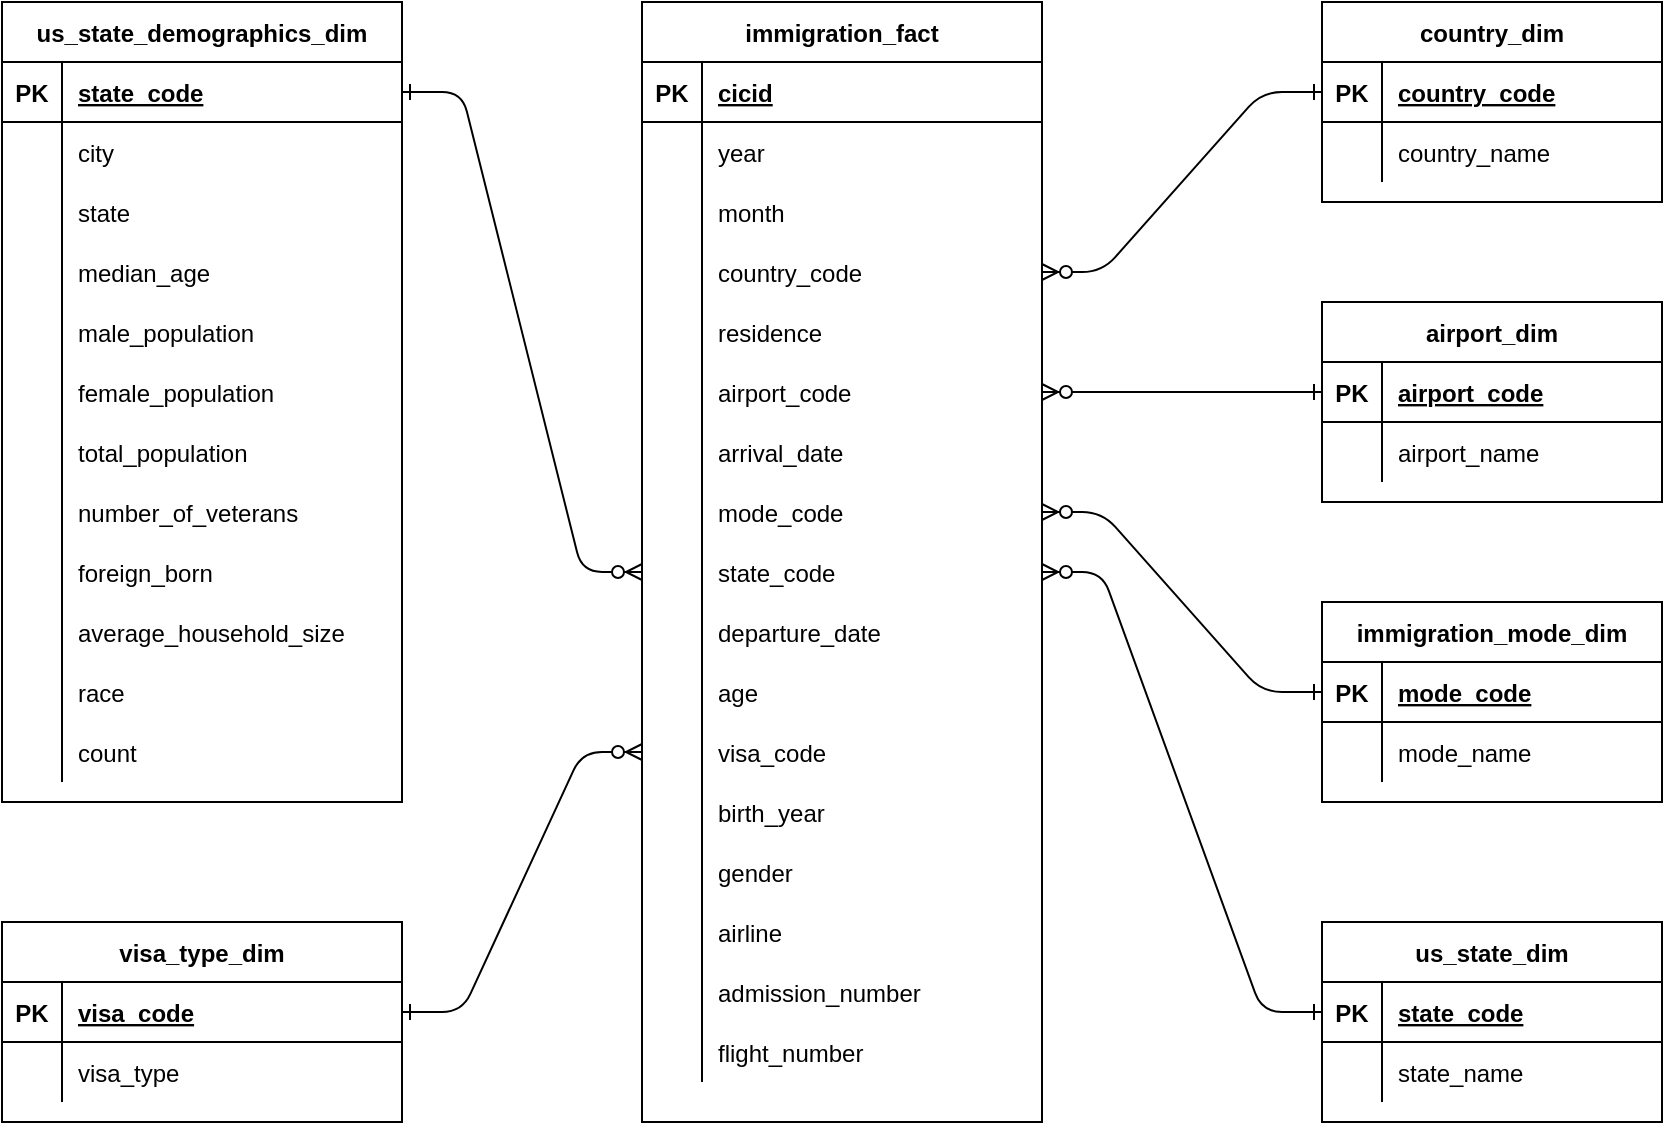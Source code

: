 <mxfile version="15.1.3" type="device"><diagram id="R2lEEEUBdFMjLlhIrx00" name="Page-1"><mxGraphModel dx="1086" dy="806" grid="1" gridSize="10" guides="1" tooltips="1" connect="1" arrows="1" fold="1" page="1" pageScale="1" pageWidth="850" pageHeight="1100" math="0" shadow="0" extFonts="Permanent Marker^https://fonts.googleapis.com/css?family=Permanent+Marker"><root><mxCell id="0"/><mxCell id="1" parent="0"/><mxCell id="C-vyLk0tnHw3VtMMgP7b-1" value="" style="edgeStyle=entityRelationEdgeStyle;endArrow=ERzeroToMany;startArrow=ERone;endFill=1;startFill=0;exitX=1;exitY=0.5;exitDx=0;exitDy=0;entryX=0;entryY=0.5;entryDx=0;entryDy=0;" parent="1" source="C-vyLk0tnHw3VtMMgP7b-24" target="p-o1kQuKqSx0GoS-D-N7-24" edge="1"><mxGeometry width="100" height="100" relative="1" as="geometry"><mxPoint x="310" y="370" as="sourcePoint"/><mxPoint x="410" y="270" as="targetPoint"/></mxGeometry></mxCell><mxCell id="C-vyLk0tnHw3VtMMgP7b-12" value="" style="edgeStyle=entityRelationEdgeStyle;endArrow=ERone;startArrow=ERzeroToMany;endFill=0;startFill=1;exitX=1;exitY=0.5;exitDx=0;exitDy=0;entryX=0;entryY=0.5;entryDx=0;entryDy=0;" parent="1" source="p-o1kQuKqSx0GoS-D-N7-3" target="C-vyLk0tnHw3VtMMgP7b-14" edge="1"><mxGeometry width="100" height="100" relative="1" as="geometry"><mxPoint x="820" y="290" as="sourcePoint"/><mxPoint x="1000" y="560" as="targetPoint"/></mxGeometry></mxCell><mxCell id="C-vyLk0tnHw3VtMMgP7b-2" value="immigration_fact" style="shape=table;startSize=30;container=1;collapsible=1;childLayout=tableLayout;fixedRows=1;rowLines=0;fontStyle=1;align=center;resizeLast=1;" parent="1" vertex="1"><mxGeometry x="330" y="10" width="200" height="560" as="geometry"/></mxCell><mxCell id="C-vyLk0tnHw3VtMMgP7b-3" value="" style="shape=partialRectangle;collapsible=0;dropTarget=0;pointerEvents=0;fillColor=none;points=[[0,0.5],[1,0.5]];portConstraint=eastwest;top=0;left=0;right=0;bottom=1;" parent="C-vyLk0tnHw3VtMMgP7b-2" vertex="1"><mxGeometry y="30" width="200" height="30" as="geometry"/></mxCell><mxCell id="C-vyLk0tnHw3VtMMgP7b-4" value="PK" style="shape=partialRectangle;overflow=hidden;connectable=0;fillColor=none;top=0;left=0;bottom=0;right=0;fontStyle=1;" parent="C-vyLk0tnHw3VtMMgP7b-3" vertex="1"><mxGeometry width="30" height="30" as="geometry"/></mxCell><mxCell id="C-vyLk0tnHw3VtMMgP7b-5" value="cicid" style="shape=partialRectangle;overflow=hidden;connectable=0;fillColor=none;top=0;left=0;bottom=0;right=0;align=left;spacingLeft=6;fontStyle=5;" parent="C-vyLk0tnHw3VtMMgP7b-3" vertex="1"><mxGeometry x="30" width="170" height="30" as="geometry"/></mxCell><mxCell id="C-vyLk0tnHw3VtMMgP7b-6" value="" style="shape=partialRectangle;collapsible=0;dropTarget=0;pointerEvents=0;fillColor=none;points=[[0,0.5],[1,0.5]];portConstraint=eastwest;top=0;left=0;right=0;bottom=0;" parent="C-vyLk0tnHw3VtMMgP7b-2" vertex="1"><mxGeometry y="60" width="200" height="30" as="geometry"/></mxCell><mxCell id="C-vyLk0tnHw3VtMMgP7b-7" value="" style="shape=partialRectangle;overflow=hidden;connectable=0;fillColor=none;top=0;left=0;bottom=0;right=0;" parent="C-vyLk0tnHw3VtMMgP7b-6" vertex="1"><mxGeometry width="30" height="30" as="geometry"/></mxCell><mxCell id="C-vyLk0tnHw3VtMMgP7b-8" value="year" style="shape=partialRectangle;overflow=hidden;connectable=0;fillColor=none;top=0;left=0;bottom=0;right=0;align=left;spacingLeft=6;" parent="C-vyLk0tnHw3VtMMgP7b-6" vertex="1"><mxGeometry x="30" width="170" height="30" as="geometry"/></mxCell><mxCell id="C-vyLk0tnHw3VtMMgP7b-9" value="" style="shape=partialRectangle;collapsible=0;dropTarget=0;pointerEvents=0;fillColor=none;points=[[0,0.5],[1,0.5]];portConstraint=eastwest;top=0;left=0;right=0;bottom=0;" parent="C-vyLk0tnHw3VtMMgP7b-2" vertex="1"><mxGeometry y="90" width="200" height="30" as="geometry"/></mxCell><mxCell id="C-vyLk0tnHw3VtMMgP7b-10" value="" style="shape=partialRectangle;overflow=hidden;connectable=0;fillColor=none;top=0;left=0;bottom=0;right=0;" parent="C-vyLk0tnHw3VtMMgP7b-9" vertex="1"><mxGeometry width="30" height="30" as="geometry"/></mxCell><mxCell id="C-vyLk0tnHw3VtMMgP7b-11" value="month" style="shape=partialRectangle;overflow=hidden;connectable=0;fillColor=none;top=0;left=0;bottom=0;right=0;align=left;spacingLeft=6;" parent="C-vyLk0tnHw3VtMMgP7b-9" vertex="1"><mxGeometry x="30" width="170" height="30" as="geometry"/></mxCell><mxCell id="p-o1kQuKqSx0GoS-D-N7-3" value="" style="shape=partialRectangle;collapsible=0;dropTarget=0;pointerEvents=0;fillColor=none;points=[[0,0.5],[1,0.5]];portConstraint=eastwest;top=0;left=0;right=0;bottom=0;" parent="C-vyLk0tnHw3VtMMgP7b-2" vertex="1"><mxGeometry y="120" width="200" height="30" as="geometry"/></mxCell><mxCell id="p-o1kQuKqSx0GoS-D-N7-4" value="" style="shape=partialRectangle;overflow=hidden;connectable=0;fillColor=none;top=0;left=0;bottom=0;right=0;" parent="p-o1kQuKqSx0GoS-D-N7-3" vertex="1"><mxGeometry width="30" height="30" as="geometry"/></mxCell><mxCell id="p-o1kQuKqSx0GoS-D-N7-5" value="country_code" style="shape=partialRectangle;overflow=hidden;connectable=0;fillColor=none;top=0;left=0;bottom=0;right=0;align=left;spacingLeft=6;" parent="p-o1kQuKqSx0GoS-D-N7-3" vertex="1"><mxGeometry x="30" width="170" height="30" as="geometry"/></mxCell><mxCell id="p-o1kQuKqSx0GoS-D-N7-6" value="" style="shape=partialRectangle;collapsible=0;dropTarget=0;pointerEvents=0;fillColor=none;points=[[0,0.5],[1,0.5]];portConstraint=eastwest;top=0;left=0;right=0;bottom=0;" parent="C-vyLk0tnHw3VtMMgP7b-2" vertex="1"><mxGeometry y="150" width="200" height="30" as="geometry"/></mxCell><mxCell id="p-o1kQuKqSx0GoS-D-N7-7" value="" style="shape=partialRectangle;overflow=hidden;connectable=0;fillColor=none;top=0;left=0;bottom=0;right=0;" parent="p-o1kQuKqSx0GoS-D-N7-6" vertex="1"><mxGeometry width="30" height="30" as="geometry"/></mxCell><mxCell id="p-o1kQuKqSx0GoS-D-N7-8" value="residence" style="shape=partialRectangle;overflow=hidden;connectable=0;fillColor=none;top=0;left=0;bottom=0;right=0;align=left;spacingLeft=6;" parent="p-o1kQuKqSx0GoS-D-N7-6" vertex="1"><mxGeometry x="30" width="170" height="30" as="geometry"/></mxCell><mxCell id="p-o1kQuKqSx0GoS-D-N7-12" value="" style="shape=partialRectangle;collapsible=0;dropTarget=0;pointerEvents=0;fillColor=none;points=[[0,0.5],[1,0.5]];portConstraint=eastwest;top=0;left=0;right=0;bottom=0;" parent="C-vyLk0tnHw3VtMMgP7b-2" vertex="1"><mxGeometry y="180" width="200" height="30" as="geometry"/></mxCell><mxCell id="p-o1kQuKqSx0GoS-D-N7-13" value="" style="shape=partialRectangle;overflow=hidden;connectable=0;fillColor=none;top=0;left=0;bottom=0;right=0;" parent="p-o1kQuKqSx0GoS-D-N7-12" vertex="1"><mxGeometry width="30" height="30" as="geometry"/></mxCell><mxCell id="p-o1kQuKqSx0GoS-D-N7-14" value="airport_code" style="shape=partialRectangle;overflow=hidden;connectable=0;fillColor=none;top=0;left=0;bottom=0;right=0;align=left;spacingLeft=6;" parent="p-o1kQuKqSx0GoS-D-N7-12" vertex="1"><mxGeometry x="30" width="170" height="30" as="geometry"/></mxCell><mxCell id="p-o1kQuKqSx0GoS-D-N7-18" value="" style="shape=partialRectangle;collapsible=0;dropTarget=0;pointerEvents=0;fillColor=none;points=[[0,0.5],[1,0.5]];portConstraint=eastwest;top=0;left=0;right=0;bottom=0;" parent="C-vyLk0tnHw3VtMMgP7b-2" vertex="1"><mxGeometry y="210" width="200" height="30" as="geometry"/></mxCell><mxCell id="p-o1kQuKqSx0GoS-D-N7-19" value="" style="shape=partialRectangle;overflow=hidden;connectable=0;fillColor=none;top=0;left=0;bottom=0;right=0;" parent="p-o1kQuKqSx0GoS-D-N7-18" vertex="1"><mxGeometry width="30" height="30" as="geometry"/></mxCell><mxCell id="p-o1kQuKqSx0GoS-D-N7-20" value="arrival_date" style="shape=partialRectangle;overflow=hidden;connectable=0;fillColor=none;top=0;left=0;bottom=0;right=0;align=left;spacingLeft=6;" parent="p-o1kQuKqSx0GoS-D-N7-18" vertex="1"><mxGeometry x="30" width="170" height="30" as="geometry"/></mxCell><mxCell id="p-o1kQuKqSx0GoS-D-N7-21" value="" style="shape=partialRectangle;collapsible=0;dropTarget=0;pointerEvents=0;fillColor=none;points=[[0,0.5],[1,0.5]];portConstraint=eastwest;top=0;left=0;right=0;bottom=0;" parent="C-vyLk0tnHw3VtMMgP7b-2" vertex="1"><mxGeometry y="240" width="200" height="30" as="geometry"/></mxCell><mxCell id="p-o1kQuKqSx0GoS-D-N7-22" value="" style="shape=partialRectangle;overflow=hidden;connectable=0;fillColor=none;top=0;left=0;bottom=0;right=0;" parent="p-o1kQuKqSx0GoS-D-N7-21" vertex="1"><mxGeometry width="30" height="30" as="geometry"/></mxCell><mxCell id="p-o1kQuKqSx0GoS-D-N7-23" value="mode_code" style="shape=partialRectangle;overflow=hidden;connectable=0;fillColor=none;top=0;left=0;bottom=0;right=0;align=left;spacingLeft=6;" parent="p-o1kQuKqSx0GoS-D-N7-21" vertex="1"><mxGeometry x="30" width="170" height="30" as="geometry"/></mxCell><mxCell id="p-o1kQuKqSx0GoS-D-N7-24" value="" style="shape=partialRectangle;collapsible=0;dropTarget=0;pointerEvents=0;fillColor=none;points=[[0,0.5],[1,0.5]];portConstraint=eastwest;top=0;left=0;right=0;bottom=0;" parent="C-vyLk0tnHw3VtMMgP7b-2" vertex="1"><mxGeometry y="270" width="200" height="30" as="geometry"/></mxCell><mxCell id="p-o1kQuKqSx0GoS-D-N7-25" value="" style="shape=partialRectangle;overflow=hidden;connectable=0;fillColor=none;top=0;left=0;bottom=0;right=0;" parent="p-o1kQuKqSx0GoS-D-N7-24" vertex="1"><mxGeometry width="30" height="30" as="geometry"/></mxCell><mxCell id="p-o1kQuKqSx0GoS-D-N7-26" value="state_code" style="shape=partialRectangle;overflow=hidden;connectable=0;fillColor=none;top=0;left=0;bottom=0;right=0;align=left;spacingLeft=6;" parent="p-o1kQuKqSx0GoS-D-N7-24" vertex="1"><mxGeometry x="30" width="170" height="30" as="geometry"/></mxCell><mxCell id="p-o1kQuKqSx0GoS-D-N7-27" value="" style="shape=partialRectangle;collapsible=0;dropTarget=0;pointerEvents=0;fillColor=none;points=[[0,0.5],[1,0.5]];portConstraint=eastwest;top=0;left=0;right=0;bottom=0;" parent="C-vyLk0tnHw3VtMMgP7b-2" vertex="1"><mxGeometry y="300" width="200" height="30" as="geometry"/></mxCell><mxCell id="p-o1kQuKqSx0GoS-D-N7-28" value="" style="shape=partialRectangle;overflow=hidden;connectable=0;fillColor=none;top=0;left=0;bottom=0;right=0;" parent="p-o1kQuKqSx0GoS-D-N7-27" vertex="1"><mxGeometry width="30" height="30" as="geometry"/></mxCell><mxCell id="p-o1kQuKqSx0GoS-D-N7-29" value="departure_date" style="shape=partialRectangle;overflow=hidden;connectable=0;fillColor=none;top=0;left=0;bottom=0;right=0;align=left;spacingLeft=6;" parent="p-o1kQuKqSx0GoS-D-N7-27" vertex="1"><mxGeometry x="30" width="170" height="30" as="geometry"/></mxCell><mxCell id="p-o1kQuKqSx0GoS-D-N7-30" value="" style="shape=partialRectangle;collapsible=0;dropTarget=0;pointerEvents=0;fillColor=none;points=[[0,0.5],[1,0.5]];portConstraint=eastwest;top=0;left=0;right=0;bottom=0;" parent="C-vyLk0tnHw3VtMMgP7b-2" vertex="1"><mxGeometry y="330" width="200" height="30" as="geometry"/></mxCell><mxCell id="p-o1kQuKqSx0GoS-D-N7-31" value="" style="shape=partialRectangle;overflow=hidden;connectable=0;fillColor=none;top=0;left=0;bottom=0;right=0;" parent="p-o1kQuKqSx0GoS-D-N7-30" vertex="1"><mxGeometry width="30" height="30" as="geometry"/></mxCell><mxCell id="p-o1kQuKqSx0GoS-D-N7-32" value="age" style="shape=partialRectangle;overflow=hidden;connectable=0;fillColor=none;top=0;left=0;bottom=0;right=0;align=left;spacingLeft=6;" parent="p-o1kQuKqSx0GoS-D-N7-30" vertex="1"><mxGeometry x="30" width="170" height="30" as="geometry"/></mxCell><mxCell id="p-o1kQuKqSx0GoS-D-N7-33" value="" style="shape=partialRectangle;collapsible=0;dropTarget=0;pointerEvents=0;fillColor=none;points=[[0,0.5],[1,0.5]];portConstraint=eastwest;top=0;left=0;right=0;bottom=0;" parent="C-vyLk0tnHw3VtMMgP7b-2" vertex="1"><mxGeometry y="360" width="200" height="30" as="geometry"/></mxCell><mxCell id="p-o1kQuKqSx0GoS-D-N7-34" value="" style="shape=partialRectangle;overflow=hidden;connectable=0;fillColor=none;top=0;left=0;bottom=0;right=0;" parent="p-o1kQuKqSx0GoS-D-N7-33" vertex="1"><mxGeometry width="30" height="30" as="geometry"/></mxCell><mxCell id="p-o1kQuKqSx0GoS-D-N7-35" value="visa_code" style="shape=partialRectangle;overflow=hidden;connectable=0;fillColor=none;top=0;left=0;bottom=0;right=0;align=left;spacingLeft=6;" parent="p-o1kQuKqSx0GoS-D-N7-33" vertex="1"><mxGeometry x="30" width="170" height="30" as="geometry"/></mxCell><mxCell id="p-o1kQuKqSx0GoS-D-N7-36" value="" style="shape=partialRectangle;collapsible=0;dropTarget=0;pointerEvents=0;fillColor=none;points=[[0,0.5],[1,0.5]];portConstraint=eastwest;top=0;left=0;right=0;bottom=0;" parent="C-vyLk0tnHw3VtMMgP7b-2" vertex="1"><mxGeometry y="390" width="200" height="30" as="geometry"/></mxCell><mxCell id="p-o1kQuKqSx0GoS-D-N7-37" value="" style="shape=partialRectangle;overflow=hidden;connectable=0;fillColor=none;top=0;left=0;bottom=0;right=0;" parent="p-o1kQuKqSx0GoS-D-N7-36" vertex="1"><mxGeometry width="30" height="30" as="geometry"/></mxCell><mxCell id="p-o1kQuKqSx0GoS-D-N7-38" value="birth_year" style="shape=partialRectangle;overflow=hidden;connectable=0;fillColor=none;top=0;left=0;bottom=0;right=0;align=left;spacingLeft=6;" parent="p-o1kQuKqSx0GoS-D-N7-36" vertex="1"><mxGeometry x="30" width="170" height="30" as="geometry"/></mxCell><mxCell id="p-o1kQuKqSx0GoS-D-N7-39" value="" style="shape=partialRectangle;collapsible=0;dropTarget=0;pointerEvents=0;fillColor=none;points=[[0,0.5],[1,0.5]];portConstraint=eastwest;top=0;left=0;right=0;bottom=0;" parent="C-vyLk0tnHw3VtMMgP7b-2" vertex="1"><mxGeometry y="420" width="200" height="30" as="geometry"/></mxCell><mxCell id="p-o1kQuKqSx0GoS-D-N7-40" value="" style="shape=partialRectangle;overflow=hidden;connectable=0;fillColor=none;top=0;left=0;bottom=0;right=0;" parent="p-o1kQuKqSx0GoS-D-N7-39" vertex="1"><mxGeometry width="30" height="30" as="geometry"/></mxCell><mxCell id="p-o1kQuKqSx0GoS-D-N7-41" value="gender" style="shape=partialRectangle;overflow=hidden;connectable=0;fillColor=none;top=0;left=0;bottom=0;right=0;align=left;spacingLeft=6;" parent="p-o1kQuKqSx0GoS-D-N7-39" vertex="1"><mxGeometry x="30" width="170" height="30" as="geometry"/></mxCell><mxCell id="p-o1kQuKqSx0GoS-D-N7-88" value="" style="shape=partialRectangle;collapsible=0;dropTarget=0;pointerEvents=0;fillColor=none;points=[[0,0.5],[1,0.5]];portConstraint=eastwest;top=0;left=0;right=0;bottom=0;" parent="C-vyLk0tnHw3VtMMgP7b-2" vertex="1"><mxGeometry y="450" width="200" height="30" as="geometry"/></mxCell><mxCell id="p-o1kQuKqSx0GoS-D-N7-89" value="" style="shape=partialRectangle;overflow=hidden;connectable=0;fillColor=none;top=0;left=0;bottom=0;right=0;" parent="p-o1kQuKqSx0GoS-D-N7-88" vertex="1"><mxGeometry width="30" height="30" as="geometry"/></mxCell><mxCell id="p-o1kQuKqSx0GoS-D-N7-90" value="airline" style="shape=partialRectangle;overflow=hidden;connectable=0;fillColor=none;top=0;left=0;bottom=0;right=0;align=left;spacingLeft=6;" parent="p-o1kQuKqSx0GoS-D-N7-88" vertex="1"><mxGeometry x="30" width="170" height="30" as="geometry"/></mxCell><mxCell id="p-o1kQuKqSx0GoS-D-N7-91" value="" style="shape=partialRectangle;collapsible=0;dropTarget=0;pointerEvents=0;fillColor=none;points=[[0,0.5],[1,0.5]];portConstraint=eastwest;top=0;left=0;right=0;bottom=0;" parent="C-vyLk0tnHw3VtMMgP7b-2" vertex="1"><mxGeometry y="480" width="200" height="30" as="geometry"/></mxCell><mxCell id="p-o1kQuKqSx0GoS-D-N7-92" value="" style="shape=partialRectangle;overflow=hidden;connectable=0;fillColor=none;top=0;left=0;bottom=0;right=0;" parent="p-o1kQuKqSx0GoS-D-N7-91" vertex="1"><mxGeometry width="30" height="30" as="geometry"/></mxCell><mxCell id="p-o1kQuKqSx0GoS-D-N7-93" value="admission_number" style="shape=partialRectangle;overflow=hidden;connectable=0;fillColor=none;top=0;left=0;bottom=0;right=0;align=left;spacingLeft=6;" parent="p-o1kQuKqSx0GoS-D-N7-91" vertex="1"><mxGeometry x="30" width="170" height="30" as="geometry"/></mxCell><mxCell id="p-o1kQuKqSx0GoS-D-N7-94" value="" style="shape=partialRectangle;collapsible=0;dropTarget=0;pointerEvents=0;fillColor=none;points=[[0,0.5],[1,0.5]];portConstraint=eastwest;top=0;left=0;right=0;bottom=0;" parent="C-vyLk0tnHw3VtMMgP7b-2" vertex="1"><mxGeometry y="510" width="200" height="30" as="geometry"/></mxCell><mxCell id="p-o1kQuKqSx0GoS-D-N7-95" value="" style="shape=partialRectangle;overflow=hidden;connectable=0;fillColor=none;top=0;left=0;bottom=0;right=0;" parent="p-o1kQuKqSx0GoS-D-N7-94" vertex="1"><mxGeometry width="30" height="30" as="geometry"/></mxCell><mxCell id="p-o1kQuKqSx0GoS-D-N7-96" value="flight_number" style="shape=partialRectangle;overflow=hidden;connectable=0;fillColor=none;top=0;left=0;bottom=0;right=0;align=left;spacingLeft=6;" parent="p-o1kQuKqSx0GoS-D-N7-94" vertex="1"><mxGeometry x="30" width="170" height="30" as="geometry"/></mxCell><mxCell id="C-vyLk0tnHw3VtMMgP7b-13" value="country_dim" style="shape=table;startSize=30;container=1;collapsible=1;childLayout=tableLayout;fixedRows=1;rowLines=0;fontStyle=1;align=center;resizeLast=1;" parent="1" vertex="1"><mxGeometry x="670" y="10" width="170" height="100" as="geometry"/></mxCell><mxCell id="C-vyLk0tnHw3VtMMgP7b-14" value="" style="shape=partialRectangle;collapsible=0;dropTarget=0;pointerEvents=0;fillColor=none;points=[[0,0.5],[1,0.5]];portConstraint=eastwest;top=0;left=0;right=0;bottom=1;" parent="C-vyLk0tnHw3VtMMgP7b-13" vertex="1"><mxGeometry y="30" width="170" height="30" as="geometry"/></mxCell><mxCell id="C-vyLk0tnHw3VtMMgP7b-15" value="PK" style="shape=partialRectangle;overflow=hidden;connectable=0;fillColor=none;top=0;left=0;bottom=0;right=0;fontStyle=1;" parent="C-vyLk0tnHw3VtMMgP7b-14" vertex="1"><mxGeometry width="30" height="30" as="geometry"/></mxCell><mxCell id="C-vyLk0tnHw3VtMMgP7b-16" value="country_code" style="shape=partialRectangle;overflow=hidden;connectable=0;fillColor=none;top=0;left=0;bottom=0;right=0;align=left;spacingLeft=6;fontStyle=5;" parent="C-vyLk0tnHw3VtMMgP7b-14" vertex="1"><mxGeometry x="30" width="140" height="30" as="geometry"/></mxCell><mxCell id="C-vyLk0tnHw3VtMMgP7b-17" value="" style="shape=partialRectangle;collapsible=0;dropTarget=0;pointerEvents=0;fillColor=none;points=[[0,0.5],[1,0.5]];portConstraint=eastwest;top=0;left=0;right=0;bottom=0;" parent="C-vyLk0tnHw3VtMMgP7b-13" vertex="1"><mxGeometry y="60" width="170" height="30" as="geometry"/></mxCell><mxCell id="C-vyLk0tnHw3VtMMgP7b-18" value="" style="shape=partialRectangle;overflow=hidden;connectable=0;fillColor=none;top=0;left=0;bottom=0;right=0;" parent="C-vyLk0tnHw3VtMMgP7b-17" vertex="1"><mxGeometry width="30" height="30" as="geometry"/></mxCell><mxCell id="C-vyLk0tnHw3VtMMgP7b-19" value="country_name" style="shape=partialRectangle;overflow=hidden;connectable=0;fillColor=none;top=0;left=0;bottom=0;right=0;align=left;spacingLeft=6;" parent="C-vyLk0tnHw3VtMMgP7b-17" vertex="1"><mxGeometry x="30" width="140" height="30" as="geometry"/></mxCell><mxCell id="C-vyLk0tnHw3VtMMgP7b-23" value="us_state_demographics_dim" style="shape=table;startSize=30;container=1;collapsible=1;childLayout=tableLayout;fixedRows=1;rowLines=0;fontStyle=1;align=center;resizeLast=1;" parent="1" vertex="1"><mxGeometry x="10" y="10" width="200" height="400" as="geometry"/></mxCell><mxCell id="C-vyLk0tnHw3VtMMgP7b-24" value="" style="shape=partialRectangle;collapsible=0;dropTarget=0;pointerEvents=0;fillColor=none;points=[[0,0.5],[1,0.5]];portConstraint=eastwest;top=0;left=0;right=0;bottom=1;" parent="C-vyLk0tnHw3VtMMgP7b-23" vertex="1"><mxGeometry y="30" width="200" height="30" as="geometry"/></mxCell><mxCell id="C-vyLk0tnHw3VtMMgP7b-25" value="PK" style="shape=partialRectangle;overflow=hidden;connectable=0;fillColor=none;top=0;left=0;bottom=0;right=0;fontStyle=1;" parent="C-vyLk0tnHw3VtMMgP7b-24" vertex="1"><mxGeometry width="30" height="30" as="geometry"/></mxCell><mxCell id="C-vyLk0tnHw3VtMMgP7b-26" value="state_code" style="shape=partialRectangle;overflow=hidden;connectable=0;fillColor=none;top=0;left=0;bottom=0;right=0;align=left;spacingLeft=6;fontStyle=5;" parent="C-vyLk0tnHw3VtMMgP7b-24" vertex="1"><mxGeometry x="30" width="170" height="30" as="geometry"/></mxCell><mxCell id="C-vyLk0tnHw3VtMMgP7b-27" value="" style="shape=partialRectangle;collapsible=0;dropTarget=0;pointerEvents=0;fillColor=none;points=[[0,0.5],[1,0.5]];portConstraint=eastwest;top=0;left=0;right=0;bottom=0;" parent="C-vyLk0tnHw3VtMMgP7b-23" vertex="1"><mxGeometry y="60" width="200" height="30" as="geometry"/></mxCell><mxCell id="C-vyLk0tnHw3VtMMgP7b-28" value="" style="shape=partialRectangle;overflow=hidden;connectable=0;fillColor=none;top=0;left=0;bottom=0;right=0;" parent="C-vyLk0tnHw3VtMMgP7b-27" vertex="1"><mxGeometry width="30" height="30" as="geometry"/></mxCell><mxCell id="C-vyLk0tnHw3VtMMgP7b-29" value="city" style="shape=partialRectangle;overflow=hidden;connectable=0;fillColor=none;top=0;left=0;bottom=0;right=0;align=left;spacingLeft=6;" parent="C-vyLk0tnHw3VtMMgP7b-27" vertex="1"><mxGeometry x="30" width="170" height="30" as="geometry"/></mxCell><mxCell id="p-o1kQuKqSx0GoS-D-N7-42" value="" style="shape=partialRectangle;collapsible=0;dropTarget=0;pointerEvents=0;fillColor=none;points=[[0,0.5],[1,0.5]];portConstraint=eastwest;top=0;left=0;right=0;bottom=0;" parent="C-vyLk0tnHw3VtMMgP7b-23" vertex="1"><mxGeometry y="90" width="200" height="30" as="geometry"/></mxCell><mxCell id="p-o1kQuKqSx0GoS-D-N7-43" value="" style="shape=partialRectangle;overflow=hidden;connectable=0;fillColor=none;top=0;left=0;bottom=0;right=0;" parent="p-o1kQuKqSx0GoS-D-N7-42" vertex="1"><mxGeometry width="30" height="30" as="geometry"/></mxCell><mxCell id="p-o1kQuKqSx0GoS-D-N7-44" value="state" style="shape=partialRectangle;overflow=hidden;connectable=0;fillColor=none;top=0;left=0;bottom=0;right=0;align=left;spacingLeft=6;" parent="p-o1kQuKqSx0GoS-D-N7-42" vertex="1"><mxGeometry x="30" width="170" height="30" as="geometry"/></mxCell><mxCell id="p-o1kQuKqSx0GoS-D-N7-48" value="" style="shape=partialRectangle;collapsible=0;dropTarget=0;pointerEvents=0;fillColor=none;points=[[0,0.5],[1,0.5]];portConstraint=eastwest;top=0;left=0;right=0;bottom=0;" parent="C-vyLk0tnHw3VtMMgP7b-23" vertex="1"><mxGeometry y="120" width="200" height="30" as="geometry"/></mxCell><mxCell id="p-o1kQuKqSx0GoS-D-N7-49" value="" style="shape=partialRectangle;overflow=hidden;connectable=0;fillColor=none;top=0;left=0;bottom=0;right=0;" parent="p-o1kQuKqSx0GoS-D-N7-48" vertex="1"><mxGeometry width="30" height="30" as="geometry"/></mxCell><mxCell id="p-o1kQuKqSx0GoS-D-N7-50" value="median_age" style="shape=partialRectangle;overflow=hidden;connectable=0;fillColor=none;top=0;left=0;bottom=0;right=0;align=left;spacingLeft=6;" parent="p-o1kQuKqSx0GoS-D-N7-48" vertex="1"><mxGeometry x="30" width="170" height="30" as="geometry"/></mxCell><mxCell id="p-o1kQuKqSx0GoS-D-N7-51" value="" style="shape=partialRectangle;collapsible=0;dropTarget=0;pointerEvents=0;fillColor=none;points=[[0,0.5],[1,0.5]];portConstraint=eastwest;top=0;left=0;right=0;bottom=0;" parent="C-vyLk0tnHw3VtMMgP7b-23" vertex="1"><mxGeometry y="150" width="200" height="30" as="geometry"/></mxCell><mxCell id="p-o1kQuKqSx0GoS-D-N7-52" value="" style="shape=partialRectangle;overflow=hidden;connectable=0;fillColor=none;top=0;left=0;bottom=0;right=0;" parent="p-o1kQuKqSx0GoS-D-N7-51" vertex="1"><mxGeometry width="30" height="30" as="geometry"/></mxCell><mxCell id="p-o1kQuKqSx0GoS-D-N7-53" value="male_population" style="shape=partialRectangle;overflow=hidden;connectable=0;fillColor=none;top=0;left=0;bottom=0;right=0;align=left;spacingLeft=6;" parent="p-o1kQuKqSx0GoS-D-N7-51" vertex="1"><mxGeometry x="30" width="170" height="30" as="geometry"/></mxCell><mxCell id="p-o1kQuKqSx0GoS-D-N7-54" value="" style="shape=partialRectangle;collapsible=0;dropTarget=0;pointerEvents=0;fillColor=none;points=[[0,0.5],[1,0.5]];portConstraint=eastwest;top=0;left=0;right=0;bottom=0;" parent="C-vyLk0tnHw3VtMMgP7b-23" vertex="1"><mxGeometry y="180" width="200" height="30" as="geometry"/></mxCell><mxCell id="p-o1kQuKqSx0GoS-D-N7-55" value="" style="shape=partialRectangle;overflow=hidden;connectable=0;fillColor=none;top=0;left=0;bottom=0;right=0;" parent="p-o1kQuKqSx0GoS-D-N7-54" vertex="1"><mxGeometry width="30" height="30" as="geometry"/></mxCell><mxCell id="p-o1kQuKqSx0GoS-D-N7-56" value="female_population" style="shape=partialRectangle;overflow=hidden;connectable=0;fillColor=none;top=0;left=0;bottom=0;right=0;align=left;spacingLeft=6;" parent="p-o1kQuKqSx0GoS-D-N7-54" vertex="1"><mxGeometry x="30" width="170" height="30" as="geometry"/></mxCell><mxCell id="p-o1kQuKqSx0GoS-D-N7-57" value="" style="shape=partialRectangle;collapsible=0;dropTarget=0;pointerEvents=0;fillColor=none;points=[[0,0.5],[1,0.5]];portConstraint=eastwest;top=0;left=0;right=0;bottom=0;" parent="C-vyLk0tnHw3VtMMgP7b-23" vertex="1"><mxGeometry y="210" width="200" height="30" as="geometry"/></mxCell><mxCell id="p-o1kQuKqSx0GoS-D-N7-58" value="" style="shape=partialRectangle;overflow=hidden;connectable=0;fillColor=none;top=0;left=0;bottom=0;right=0;" parent="p-o1kQuKqSx0GoS-D-N7-57" vertex="1"><mxGeometry width="30" height="30" as="geometry"/></mxCell><mxCell id="p-o1kQuKqSx0GoS-D-N7-59" value="total_population" style="shape=partialRectangle;overflow=hidden;connectable=0;fillColor=none;top=0;left=0;bottom=0;right=0;align=left;spacingLeft=6;" parent="p-o1kQuKqSx0GoS-D-N7-57" vertex="1"><mxGeometry x="30" width="170" height="30" as="geometry"/></mxCell><mxCell id="p-o1kQuKqSx0GoS-D-N7-60" value="" style="shape=partialRectangle;collapsible=0;dropTarget=0;pointerEvents=0;fillColor=none;points=[[0,0.5],[1,0.5]];portConstraint=eastwest;top=0;left=0;right=0;bottom=0;" parent="C-vyLk0tnHw3VtMMgP7b-23" vertex="1"><mxGeometry y="240" width="200" height="30" as="geometry"/></mxCell><mxCell id="p-o1kQuKqSx0GoS-D-N7-61" value="" style="shape=partialRectangle;overflow=hidden;connectable=0;fillColor=none;top=0;left=0;bottom=0;right=0;" parent="p-o1kQuKqSx0GoS-D-N7-60" vertex="1"><mxGeometry width="30" height="30" as="geometry"/></mxCell><mxCell id="p-o1kQuKqSx0GoS-D-N7-62" value="number_of_veterans" style="shape=partialRectangle;overflow=hidden;connectable=0;fillColor=none;top=0;left=0;bottom=0;right=0;align=left;spacingLeft=6;" parent="p-o1kQuKqSx0GoS-D-N7-60" vertex="1"><mxGeometry x="30" width="170" height="30" as="geometry"/></mxCell><mxCell id="p-o1kQuKqSx0GoS-D-N7-63" value="" style="shape=partialRectangle;collapsible=0;dropTarget=0;pointerEvents=0;fillColor=none;points=[[0,0.5],[1,0.5]];portConstraint=eastwest;top=0;left=0;right=0;bottom=0;" parent="C-vyLk0tnHw3VtMMgP7b-23" vertex="1"><mxGeometry y="270" width="200" height="30" as="geometry"/></mxCell><mxCell id="p-o1kQuKqSx0GoS-D-N7-64" value="" style="shape=partialRectangle;overflow=hidden;connectable=0;fillColor=none;top=0;left=0;bottom=0;right=0;" parent="p-o1kQuKqSx0GoS-D-N7-63" vertex="1"><mxGeometry width="30" height="30" as="geometry"/></mxCell><mxCell id="p-o1kQuKqSx0GoS-D-N7-65" value="foreign_born" style="shape=partialRectangle;overflow=hidden;connectable=0;fillColor=none;top=0;left=0;bottom=0;right=0;align=left;spacingLeft=6;" parent="p-o1kQuKqSx0GoS-D-N7-63" vertex="1"><mxGeometry x="30" width="170" height="30" as="geometry"/></mxCell><mxCell id="p-o1kQuKqSx0GoS-D-N7-66" value="" style="shape=partialRectangle;collapsible=0;dropTarget=0;pointerEvents=0;fillColor=none;points=[[0,0.5],[1,0.5]];portConstraint=eastwest;top=0;left=0;right=0;bottom=0;" parent="C-vyLk0tnHw3VtMMgP7b-23" vertex="1"><mxGeometry y="300" width="200" height="30" as="geometry"/></mxCell><mxCell id="p-o1kQuKqSx0GoS-D-N7-67" value="" style="shape=partialRectangle;overflow=hidden;connectable=0;fillColor=none;top=0;left=0;bottom=0;right=0;" parent="p-o1kQuKqSx0GoS-D-N7-66" vertex="1"><mxGeometry width="30" height="30" as="geometry"/></mxCell><mxCell id="p-o1kQuKqSx0GoS-D-N7-68" value="average_household_size" style="shape=partialRectangle;overflow=hidden;connectable=0;fillColor=none;top=0;left=0;bottom=0;right=0;align=left;spacingLeft=6;" parent="p-o1kQuKqSx0GoS-D-N7-66" vertex="1"><mxGeometry x="30" width="170" height="30" as="geometry"/></mxCell><mxCell id="p-o1kQuKqSx0GoS-D-N7-69" value="" style="shape=partialRectangle;collapsible=0;dropTarget=0;pointerEvents=0;fillColor=none;points=[[0,0.5],[1,0.5]];portConstraint=eastwest;top=0;left=0;right=0;bottom=0;" parent="C-vyLk0tnHw3VtMMgP7b-23" vertex="1"><mxGeometry y="330" width="200" height="30" as="geometry"/></mxCell><mxCell id="p-o1kQuKqSx0GoS-D-N7-70" value="" style="shape=partialRectangle;overflow=hidden;connectable=0;fillColor=none;top=0;left=0;bottom=0;right=0;" parent="p-o1kQuKqSx0GoS-D-N7-69" vertex="1"><mxGeometry width="30" height="30" as="geometry"/></mxCell><mxCell id="p-o1kQuKqSx0GoS-D-N7-71" value="race" style="shape=partialRectangle;overflow=hidden;connectable=0;fillColor=none;top=0;left=0;bottom=0;right=0;align=left;spacingLeft=6;" parent="p-o1kQuKqSx0GoS-D-N7-69" vertex="1"><mxGeometry x="30" width="170" height="30" as="geometry"/></mxCell><mxCell id="p-o1kQuKqSx0GoS-D-N7-72" value="" style="shape=partialRectangle;collapsible=0;dropTarget=0;pointerEvents=0;fillColor=none;points=[[0,0.5],[1,0.5]];portConstraint=eastwest;top=0;left=0;right=0;bottom=0;" parent="C-vyLk0tnHw3VtMMgP7b-23" vertex="1"><mxGeometry y="360" width="200" height="30" as="geometry"/></mxCell><mxCell id="p-o1kQuKqSx0GoS-D-N7-73" value="" style="shape=partialRectangle;overflow=hidden;connectable=0;fillColor=none;top=0;left=0;bottom=0;right=0;" parent="p-o1kQuKqSx0GoS-D-N7-72" vertex="1"><mxGeometry width="30" height="30" as="geometry"/></mxCell><mxCell id="p-o1kQuKqSx0GoS-D-N7-74" value="count" style="shape=partialRectangle;overflow=hidden;connectable=0;fillColor=none;top=0;left=0;bottom=0;right=0;align=left;spacingLeft=6;" parent="p-o1kQuKqSx0GoS-D-N7-72" vertex="1"><mxGeometry x="30" width="170" height="30" as="geometry"/></mxCell><mxCell id="p-o1kQuKqSx0GoS-D-N7-78" value="airport_dim" style="shape=table;startSize=30;container=1;collapsible=1;childLayout=tableLayout;fixedRows=1;rowLines=0;fontStyle=1;align=center;resizeLast=1;" parent="1" vertex="1"><mxGeometry x="670" y="160" width="170" height="100" as="geometry"/></mxCell><mxCell id="p-o1kQuKqSx0GoS-D-N7-79" value="" style="shape=partialRectangle;collapsible=0;dropTarget=0;pointerEvents=0;fillColor=none;points=[[0,0.5],[1,0.5]];portConstraint=eastwest;top=0;left=0;right=0;bottom=1;" parent="p-o1kQuKqSx0GoS-D-N7-78" vertex="1"><mxGeometry y="30" width="170" height="30" as="geometry"/></mxCell><mxCell id="p-o1kQuKqSx0GoS-D-N7-80" value="PK" style="shape=partialRectangle;overflow=hidden;connectable=0;fillColor=none;top=0;left=0;bottom=0;right=0;fontStyle=1;" parent="p-o1kQuKqSx0GoS-D-N7-79" vertex="1"><mxGeometry width="30" height="30" as="geometry"/></mxCell><mxCell id="p-o1kQuKqSx0GoS-D-N7-81" value="airport_code" style="shape=partialRectangle;overflow=hidden;connectable=0;fillColor=none;top=0;left=0;bottom=0;right=0;align=left;spacingLeft=6;fontStyle=5;" parent="p-o1kQuKqSx0GoS-D-N7-79" vertex="1"><mxGeometry x="30" width="140" height="30" as="geometry"/></mxCell><mxCell id="p-o1kQuKqSx0GoS-D-N7-82" value="" style="shape=partialRectangle;collapsible=0;dropTarget=0;pointerEvents=0;fillColor=none;points=[[0,0.5],[1,0.5]];portConstraint=eastwest;top=0;left=0;right=0;bottom=0;" parent="p-o1kQuKqSx0GoS-D-N7-78" vertex="1"><mxGeometry y="60" width="170" height="30" as="geometry"/></mxCell><mxCell id="p-o1kQuKqSx0GoS-D-N7-83" value="" style="shape=partialRectangle;overflow=hidden;connectable=0;fillColor=none;top=0;left=0;bottom=0;right=0;" parent="p-o1kQuKqSx0GoS-D-N7-82" vertex="1"><mxGeometry width="30" height="30" as="geometry"/></mxCell><mxCell id="p-o1kQuKqSx0GoS-D-N7-84" value="airport_name" style="shape=partialRectangle;overflow=hidden;connectable=0;fillColor=none;top=0;left=0;bottom=0;right=0;align=left;spacingLeft=6;" parent="p-o1kQuKqSx0GoS-D-N7-82" vertex="1"><mxGeometry x="30" width="140" height="30" as="geometry"/></mxCell><mxCell id="p-o1kQuKqSx0GoS-D-N7-97" value="" style="edgeStyle=entityRelationEdgeStyle;endArrow=ERone;startArrow=ERzeroToMany;endFill=0;startFill=1;exitX=1;exitY=0.5;exitDx=0;exitDy=0;entryX=0;entryY=0.5;entryDx=0;entryDy=0;" parent="1" source="p-o1kQuKqSx0GoS-D-N7-12" target="p-o1kQuKqSx0GoS-D-N7-79" edge="1"><mxGeometry width="100" height="100" relative="1" as="geometry"><mxPoint x="610" y="235" as="sourcePoint"/><mxPoint x="740" y="65" as="targetPoint"/></mxGeometry></mxCell><mxCell id="dghVM5eaZKMYl61yNiwW-1" value="immigration_mode_dim" style="shape=table;startSize=30;container=1;collapsible=1;childLayout=tableLayout;fixedRows=1;rowLines=0;fontStyle=1;align=center;resizeLast=1;" parent="1" vertex="1"><mxGeometry x="670" y="310" width="170" height="100" as="geometry"/></mxCell><mxCell id="dghVM5eaZKMYl61yNiwW-2" value="" style="shape=partialRectangle;collapsible=0;dropTarget=0;pointerEvents=0;fillColor=none;points=[[0,0.5],[1,0.5]];portConstraint=eastwest;top=0;left=0;right=0;bottom=1;" parent="dghVM5eaZKMYl61yNiwW-1" vertex="1"><mxGeometry y="30" width="170" height="30" as="geometry"/></mxCell><mxCell id="dghVM5eaZKMYl61yNiwW-3" value="PK" style="shape=partialRectangle;overflow=hidden;connectable=0;fillColor=none;top=0;left=0;bottom=0;right=0;fontStyle=1;" parent="dghVM5eaZKMYl61yNiwW-2" vertex="1"><mxGeometry width="30" height="30" as="geometry"/></mxCell><mxCell id="dghVM5eaZKMYl61yNiwW-4" value="mode_code" style="shape=partialRectangle;overflow=hidden;connectable=0;fillColor=none;top=0;left=0;bottom=0;right=0;align=left;spacingLeft=6;fontStyle=5;" parent="dghVM5eaZKMYl61yNiwW-2" vertex="1"><mxGeometry x="30" width="140" height="30" as="geometry"/></mxCell><mxCell id="dghVM5eaZKMYl61yNiwW-5" value="" style="shape=partialRectangle;collapsible=0;dropTarget=0;pointerEvents=0;fillColor=none;points=[[0,0.5],[1,0.5]];portConstraint=eastwest;top=0;left=0;right=0;bottom=0;" parent="dghVM5eaZKMYl61yNiwW-1" vertex="1"><mxGeometry y="60" width="170" height="30" as="geometry"/></mxCell><mxCell id="dghVM5eaZKMYl61yNiwW-6" value="" style="shape=partialRectangle;overflow=hidden;connectable=0;fillColor=none;top=0;left=0;bottom=0;right=0;" parent="dghVM5eaZKMYl61yNiwW-5" vertex="1"><mxGeometry width="30" height="30" as="geometry"/></mxCell><mxCell id="dghVM5eaZKMYl61yNiwW-7" value="mode_name" style="shape=partialRectangle;overflow=hidden;connectable=0;fillColor=none;top=0;left=0;bottom=0;right=0;align=left;spacingLeft=6;" parent="dghVM5eaZKMYl61yNiwW-5" vertex="1"><mxGeometry x="30" width="140" height="30" as="geometry"/></mxCell><mxCell id="dghVM5eaZKMYl61yNiwW-8" value="" style="edgeStyle=entityRelationEdgeStyle;endArrow=ERone;startArrow=ERzeroToMany;endFill=0;startFill=1;exitX=1;exitY=0.5;exitDx=0;exitDy=0;entryX=0;entryY=0.5;entryDx=0;entryDy=0;" parent="1" source="p-o1kQuKqSx0GoS-D-N7-21" target="dghVM5eaZKMYl61yNiwW-2" edge="1"><mxGeometry width="100" height="100" relative="1" as="geometry"><mxPoint x="620" y="215" as="sourcePoint"/><mxPoint x="740" y="225" as="targetPoint"/></mxGeometry></mxCell><mxCell id="dghVM5eaZKMYl61yNiwW-9" value="us_state_dim" style="shape=table;startSize=30;container=1;collapsible=1;childLayout=tableLayout;fixedRows=1;rowLines=0;fontStyle=1;align=center;resizeLast=1;" parent="1" vertex="1"><mxGeometry x="670" y="470" width="170" height="100" as="geometry"/></mxCell><mxCell id="dghVM5eaZKMYl61yNiwW-10" value="" style="shape=partialRectangle;collapsible=0;dropTarget=0;pointerEvents=0;fillColor=none;points=[[0,0.5],[1,0.5]];portConstraint=eastwest;top=0;left=0;right=0;bottom=1;" parent="dghVM5eaZKMYl61yNiwW-9" vertex="1"><mxGeometry y="30" width="170" height="30" as="geometry"/></mxCell><mxCell id="dghVM5eaZKMYl61yNiwW-11" value="PK" style="shape=partialRectangle;overflow=hidden;connectable=0;fillColor=none;top=0;left=0;bottom=0;right=0;fontStyle=1;" parent="dghVM5eaZKMYl61yNiwW-10" vertex="1"><mxGeometry width="30" height="30" as="geometry"/></mxCell><mxCell id="dghVM5eaZKMYl61yNiwW-12" value="state_code" style="shape=partialRectangle;overflow=hidden;connectable=0;fillColor=none;top=0;left=0;bottom=0;right=0;align=left;spacingLeft=6;fontStyle=5;" parent="dghVM5eaZKMYl61yNiwW-10" vertex="1"><mxGeometry x="30" width="140" height="30" as="geometry"/></mxCell><mxCell id="dghVM5eaZKMYl61yNiwW-13" value="" style="shape=partialRectangle;collapsible=0;dropTarget=0;pointerEvents=0;fillColor=none;points=[[0,0.5],[1,0.5]];portConstraint=eastwest;top=0;left=0;right=0;bottom=0;" parent="dghVM5eaZKMYl61yNiwW-9" vertex="1"><mxGeometry y="60" width="170" height="30" as="geometry"/></mxCell><mxCell id="dghVM5eaZKMYl61yNiwW-14" value="" style="shape=partialRectangle;overflow=hidden;connectable=0;fillColor=none;top=0;left=0;bottom=0;right=0;" parent="dghVM5eaZKMYl61yNiwW-13" vertex="1"><mxGeometry width="30" height="30" as="geometry"/></mxCell><mxCell id="dghVM5eaZKMYl61yNiwW-15" value="state_name" style="shape=partialRectangle;overflow=hidden;connectable=0;fillColor=none;top=0;left=0;bottom=0;right=0;align=left;spacingLeft=6;" parent="dghVM5eaZKMYl61yNiwW-13" vertex="1"><mxGeometry x="30" width="140" height="30" as="geometry"/></mxCell><mxCell id="dghVM5eaZKMYl61yNiwW-16" value="" style="edgeStyle=entityRelationEdgeStyle;endArrow=ERone;startArrow=ERzeroToMany;endFill=0;startFill=1;exitX=1;exitY=0.5;exitDx=0;exitDy=0;entryX=0;entryY=0.5;entryDx=0;entryDy=0;" parent="1" source="p-o1kQuKqSx0GoS-D-N7-24" target="dghVM5eaZKMYl61yNiwW-10" edge="1"><mxGeometry width="100" height="100" relative="1" as="geometry"><mxPoint x="620" y="275" as="sourcePoint"/><mxPoint x="740" y="385" as="targetPoint"/></mxGeometry></mxCell><mxCell id="dghVM5eaZKMYl61yNiwW-17" value="visa_type_dim" style="shape=table;startSize=30;container=1;collapsible=1;childLayout=tableLayout;fixedRows=1;rowLines=0;fontStyle=1;align=center;resizeLast=1;" parent="1" vertex="1"><mxGeometry x="10" y="470" width="200" height="100" as="geometry"/></mxCell><mxCell id="dghVM5eaZKMYl61yNiwW-18" value="" style="shape=partialRectangle;collapsible=0;dropTarget=0;pointerEvents=0;fillColor=none;points=[[0,0.5],[1,0.5]];portConstraint=eastwest;top=0;left=0;right=0;bottom=1;" parent="dghVM5eaZKMYl61yNiwW-17" vertex="1"><mxGeometry y="30" width="200" height="30" as="geometry"/></mxCell><mxCell id="dghVM5eaZKMYl61yNiwW-19" value="PK" style="shape=partialRectangle;overflow=hidden;connectable=0;fillColor=none;top=0;left=0;bottom=0;right=0;fontStyle=1;" parent="dghVM5eaZKMYl61yNiwW-18" vertex="1"><mxGeometry width="30" height="30" as="geometry"/></mxCell><mxCell id="dghVM5eaZKMYl61yNiwW-20" value="visa_code" style="shape=partialRectangle;overflow=hidden;connectable=0;fillColor=none;top=0;left=0;bottom=0;right=0;align=left;spacingLeft=6;fontStyle=5;" parent="dghVM5eaZKMYl61yNiwW-18" vertex="1"><mxGeometry x="30" width="170" height="30" as="geometry"/></mxCell><mxCell id="dghVM5eaZKMYl61yNiwW-21" value="" style="shape=partialRectangle;collapsible=0;dropTarget=0;pointerEvents=0;fillColor=none;points=[[0,0.5],[1,0.5]];portConstraint=eastwest;top=0;left=0;right=0;bottom=0;" parent="dghVM5eaZKMYl61yNiwW-17" vertex="1"><mxGeometry y="60" width="200" height="30" as="geometry"/></mxCell><mxCell id="dghVM5eaZKMYl61yNiwW-22" value="" style="shape=partialRectangle;overflow=hidden;connectable=0;fillColor=none;top=0;left=0;bottom=0;right=0;" parent="dghVM5eaZKMYl61yNiwW-21" vertex="1"><mxGeometry width="30" height="30" as="geometry"/></mxCell><mxCell id="dghVM5eaZKMYl61yNiwW-23" value="visa_type" style="shape=partialRectangle;overflow=hidden;connectable=0;fillColor=none;top=0;left=0;bottom=0;right=0;align=left;spacingLeft=6;" parent="dghVM5eaZKMYl61yNiwW-21" vertex="1"><mxGeometry x="30" width="170" height="30" as="geometry"/></mxCell><mxCell id="dghVM5eaZKMYl61yNiwW-24" value="" style="edgeStyle=entityRelationEdgeStyle;endArrow=ERzeroToMany;startArrow=ERone;endFill=1;startFill=0;exitX=1;exitY=0.5;exitDx=0;exitDy=0;entryX=0;entryY=0.5;entryDx=0;entryDy=0;" parent="1" source="dghVM5eaZKMYl61yNiwW-18" target="p-o1kQuKqSx0GoS-D-N7-33" edge="1"><mxGeometry width="100" height="100" relative="1" as="geometry"><mxPoint x="250" y="65" as="sourcePoint"/><mxPoint x="420" y="305" as="targetPoint"/></mxGeometry></mxCell></root></mxGraphModel></diagram></mxfile>